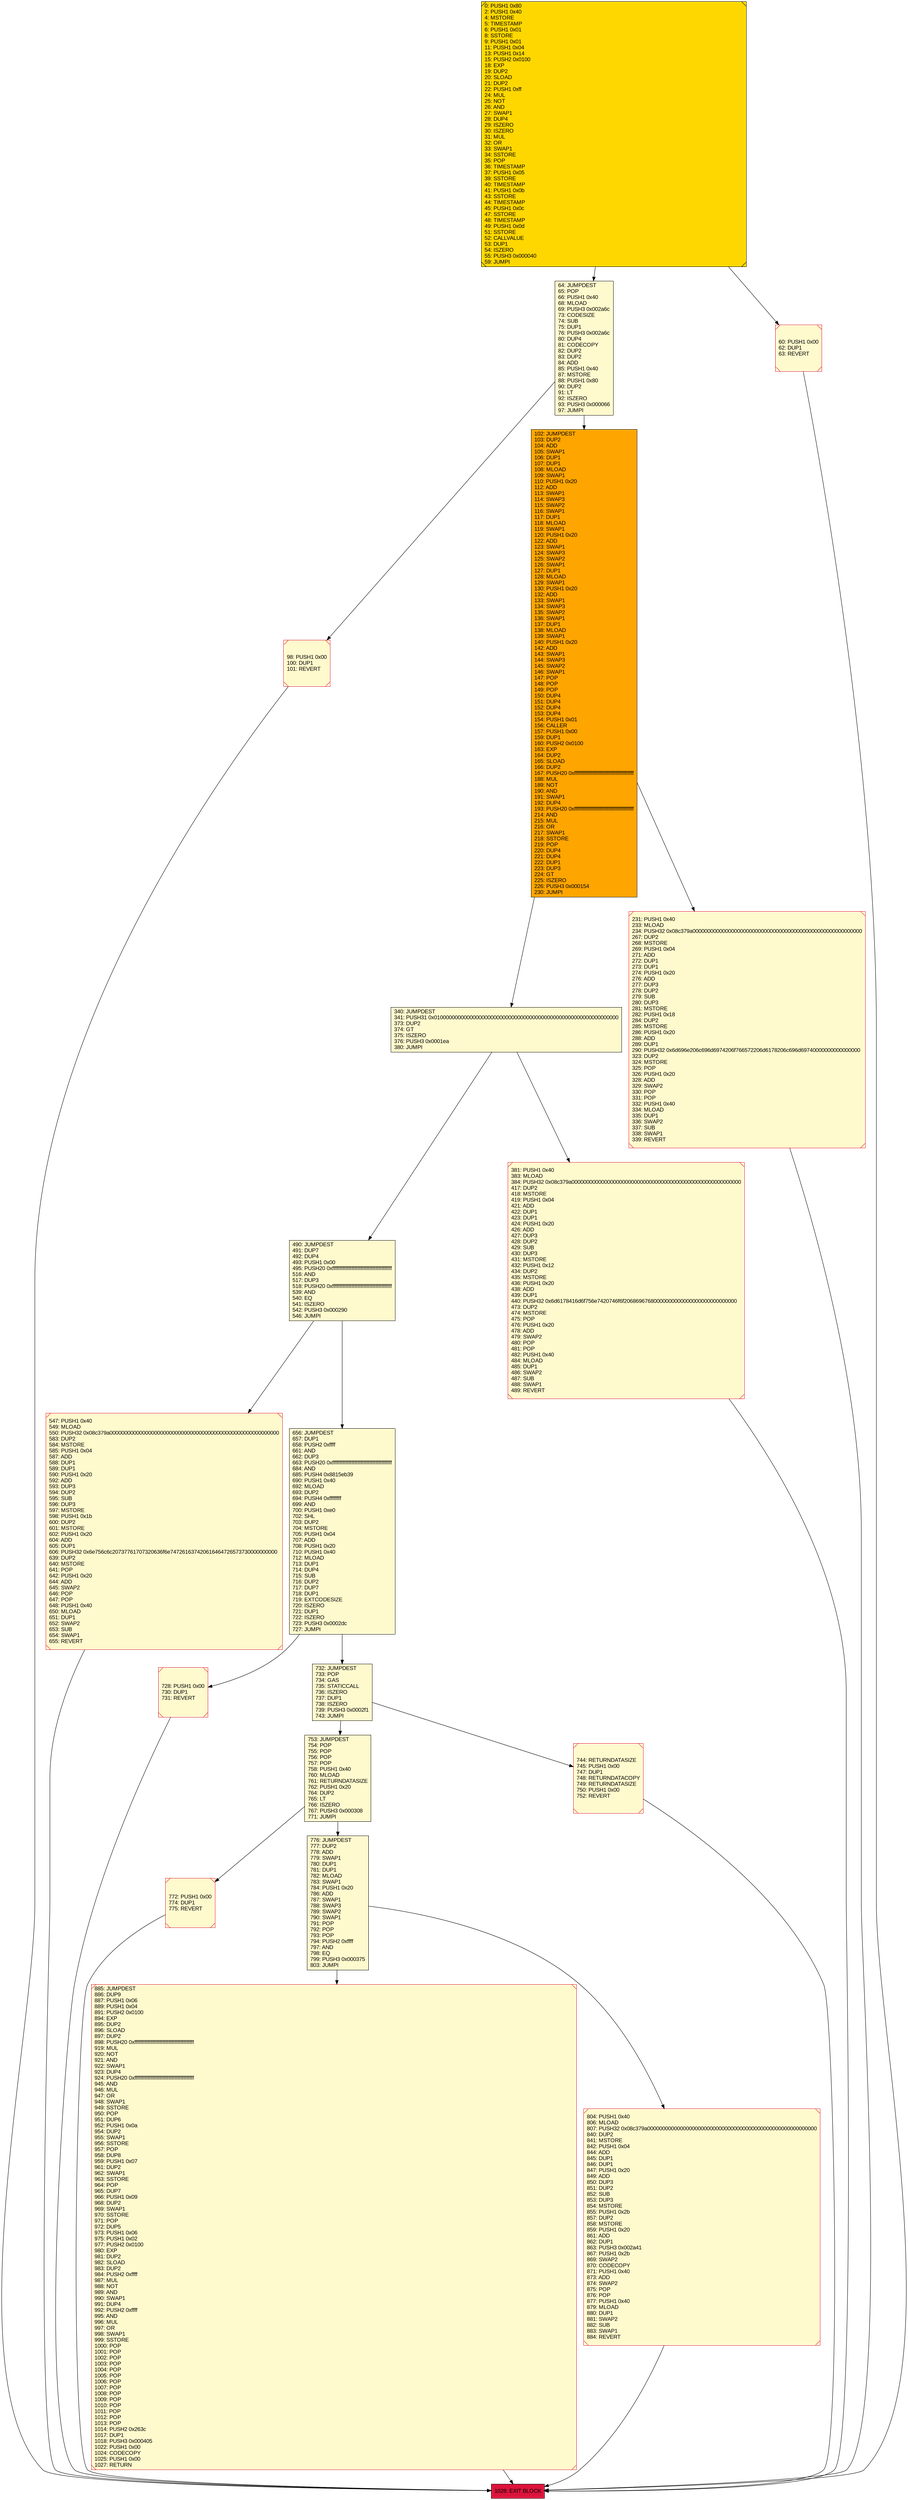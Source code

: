 digraph G {
bgcolor=transparent rankdir=UD;
node [shape=box style=filled color=black fillcolor=white fontname=arial fontcolor=black];
64 [label="64: JUMPDEST\l65: POP\l66: PUSH1 0x40\l68: MLOAD\l69: PUSH3 0x002a6c\l73: CODESIZE\l74: SUB\l75: DUP1\l76: PUSH3 0x002a6c\l80: DUP4\l81: CODECOPY\l82: DUP2\l83: DUP2\l84: ADD\l85: PUSH1 0x40\l87: MSTORE\l88: PUSH1 0x80\l90: DUP2\l91: LT\l92: ISZERO\l93: PUSH3 0x000066\l97: JUMPI\l" fillcolor=lemonchiffon ];
98 [label="98: PUSH1 0x00\l100: DUP1\l101: REVERT\l" fillcolor=lemonchiffon shape=Msquare color=crimson ];
753 [label="753: JUMPDEST\l754: POP\l755: POP\l756: POP\l757: POP\l758: PUSH1 0x40\l760: MLOAD\l761: RETURNDATASIZE\l762: PUSH1 0x20\l764: DUP2\l765: LT\l766: ISZERO\l767: PUSH3 0x000308\l771: JUMPI\l" fillcolor=lemonchiffon ];
1028 [label="1028: EXIT BLOCK\l" fillcolor=crimson ];
772 [label="772: PUSH1 0x00\l774: DUP1\l775: REVERT\l" fillcolor=lemonchiffon shape=Msquare color=crimson ];
340 [label="340: JUMPDEST\l341: PUSH31 0x01000000000000000000000000000000000000000000000000000000000000\l373: DUP2\l374: GT\l375: ISZERO\l376: PUSH3 0x0001ea\l380: JUMPI\l" fillcolor=lemonchiffon ];
776 [label="776: JUMPDEST\l777: DUP2\l778: ADD\l779: SWAP1\l780: DUP1\l781: DUP1\l782: MLOAD\l783: SWAP1\l784: PUSH1 0x20\l786: ADD\l787: SWAP1\l788: SWAP3\l789: SWAP2\l790: SWAP1\l791: POP\l792: POP\l793: POP\l794: PUSH2 0xffff\l797: AND\l798: EQ\l799: PUSH3 0x000375\l803: JUMPI\l" fillcolor=lemonchiffon ];
102 [label="102: JUMPDEST\l103: DUP2\l104: ADD\l105: SWAP1\l106: DUP1\l107: DUP1\l108: MLOAD\l109: SWAP1\l110: PUSH1 0x20\l112: ADD\l113: SWAP1\l114: SWAP3\l115: SWAP2\l116: SWAP1\l117: DUP1\l118: MLOAD\l119: SWAP1\l120: PUSH1 0x20\l122: ADD\l123: SWAP1\l124: SWAP3\l125: SWAP2\l126: SWAP1\l127: DUP1\l128: MLOAD\l129: SWAP1\l130: PUSH1 0x20\l132: ADD\l133: SWAP1\l134: SWAP3\l135: SWAP2\l136: SWAP1\l137: DUP1\l138: MLOAD\l139: SWAP1\l140: PUSH1 0x20\l142: ADD\l143: SWAP1\l144: SWAP3\l145: SWAP2\l146: SWAP1\l147: POP\l148: POP\l149: POP\l150: DUP4\l151: DUP4\l152: DUP4\l153: DUP4\l154: PUSH1 0x01\l156: CALLER\l157: PUSH1 0x00\l159: DUP1\l160: PUSH2 0x0100\l163: EXP\l164: DUP2\l165: SLOAD\l166: DUP2\l167: PUSH20 0xffffffffffffffffffffffffffffffffffffffff\l188: MUL\l189: NOT\l190: AND\l191: SWAP1\l192: DUP4\l193: PUSH20 0xffffffffffffffffffffffffffffffffffffffff\l214: AND\l215: MUL\l216: OR\l217: SWAP1\l218: SSTORE\l219: POP\l220: DUP4\l221: DUP4\l222: DUP1\l223: DUP3\l224: GT\l225: ISZERO\l226: PUSH3 0x000154\l230: JUMPI\l" fillcolor=orange ];
885 [label="885: JUMPDEST\l886: DUP9\l887: PUSH1 0x06\l889: PUSH1 0x04\l891: PUSH2 0x0100\l894: EXP\l895: DUP2\l896: SLOAD\l897: DUP2\l898: PUSH20 0xffffffffffffffffffffffffffffffffffffffff\l919: MUL\l920: NOT\l921: AND\l922: SWAP1\l923: DUP4\l924: PUSH20 0xffffffffffffffffffffffffffffffffffffffff\l945: AND\l946: MUL\l947: OR\l948: SWAP1\l949: SSTORE\l950: POP\l951: DUP6\l952: PUSH1 0x0a\l954: DUP2\l955: SWAP1\l956: SSTORE\l957: POP\l958: DUP8\l959: PUSH1 0x07\l961: DUP2\l962: SWAP1\l963: SSTORE\l964: POP\l965: DUP7\l966: PUSH1 0x09\l968: DUP2\l969: SWAP1\l970: SSTORE\l971: POP\l972: DUP5\l973: PUSH1 0x06\l975: PUSH1 0x02\l977: PUSH2 0x0100\l980: EXP\l981: DUP2\l982: SLOAD\l983: DUP2\l984: PUSH2 0xffff\l987: MUL\l988: NOT\l989: AND\l990: SWAP1\l991: DUP4\l992: PUSH2 0xffff\l995: AND\l996: MUL\l997: OR\l998: SWAP1\l999: SSTORE\l1000: POP\l1001: POP\l1002: POP\l1003: POP\l1004: POP\l1005: POP\l1006: POP\l1007: POP\l1008: POP\l1009: POP\l1010: POP\l1011: POP\l1012: POP\l1013: POP\l1014: PUSH2 0x263c\l1017: DUP1\l1018: PUSH3 0x000405\l1022: PUSH1 0x00\l1024: CODECOPY\l1025: PUSH1 0x00\l1027: RETURN\l" fillcolor=lemonchiffon shape=Msquare color=crimson ];
490 [label="490: JUMPDEST\l491: DUP7\l492: DUP4\l493: PUSH1 0x00\l495: PUSH20 0xffffffffffffffffffffffffffffffffffffffff\l516: AND\l517: DUP3\l518: PUSH20 0xffffffffffffffffffffffffffffffffffffffff\l539: AND\l540: EQ\l541: ISZERO\l542: PUSH3 0x000290\l546: JUMPI\l" fillcolor=lemonchiffon ];
547 [label="547: PUSH1 0x40\l549: MLOAD\l550: PUSH32 0x08c379a000000000000000000000000000000000000000000000000000000000\l583: DUP2\l584: MSTORE\l585: PUSH1 0x04\l587: ADD\l588: DUP1\l589: DUP1\l590: PUSH1 0x20\l592: ADD\l593: DUP3\l594: DUP2\l595: SUB\l596: DUP3\l597: MSTORE\l598: PUSH1 0x1b\l600: DUP2\l601: MSTORE\l602: PUSH1 0x20\l604: ADD\l605: DUP1\l606: PUSH32 0x6e756c6c20737761707320636f6e747261637420616464726573730000000000\l639: DUP2\l640: MSTORE\l641: POP\l642: PUSH1 0x20\l644: ADD\l645: SWAP2\l646: POP\l647: POP\l648: PUSH1 0x40\l650: MLOAD\l651: DUP1\l652: SWAP2\l653: SUB\l654: SWAP1\l655: REVERT\l" fillcolor=lemonchiffon shape=Msquare color=crimson ];
744 [label="744: RETURNDATASIZE\l745: PUSH1 0x00\l747: DUP1\l748: RETURNDATACOPY\l749: RETURNDATASIZE\l750: PUSH1 0x00\l752: REVERT\l" fillcolor=lemonchiffon shape=Msquare color=crimson ];
231 [label="231: PUSH1 0x40\l233: MLOAD\l234: PUSH32 0x08c379a000000000000000000000000000000000000000000000000000000000\l267: DUP2\l268: MSTORE\l269: PUSH1 0x04\l271: ADD\l272: DUP1\l273: DUP1\l274: PUSH1 0x20\l276: ADD\l277: DUP3\l278: DUP2\l279: SUB\l280: DUP3\l281: MSTORE\l282: PUSH1 0x18\l284: DUP2\l285: MSTORE\l286: PUSH1 0x20\l288: ADD\l289: DUP1\l290: PUSH32 0x6d696e206c696d6974206f766572206d6178206c696d69740000000000000000\l323: DUP2\l324: MSTORE\l325: POP\l326: PUSH1 0x20\l328: ADD\l329: SWAP2\l330: POP\l331: POP\l332: PUSH1 0x40\l334: MLOAD\l335: DUP1\l336: SWAP2\l337: SUB\l338: SWAP1\l339: REVERT\l" fillcolor=lemonchiffon shape=Msquare color=crimson ];
728 [label="728: PUSH1 0x00\l730: DUP1\l731: REVERT\l" fillcolor=lemonchiffon shape=Msquare color=crimson ];
0 [label="0: PUSH1 0x80\l2: PUSH1 0x40\l4: MSTORE\l5: TIMESTAMP\l6: PUSH1 0x01\l8: SSTORE\l9: PUSH1 0x01\l11: PUSH1 0x04\l13: PUSH1 0x14\l15: PUSH2 0x0100\l18: EXP\l19: DUP2\l20: SLOAD\l21: DUP2\l22: PUSH1 0xff\l24: MUL\l25: NOT\l26: AND\l27: SWAP1\l28: DUP4\l29: ISZERO\l30: ISZERO\l31: MUL\l32: OR\l33: SWAP1\l34: SSTORE\l35: POP\l36: TIMESTAMP\l37: PUSH1 0x05\l39: SSTORE\l40: TIMESTAMP\l41: PUSH1 0x0b\l43: SSTORE\l44: TIMESTAMP\l45: PUSH1 0x0c\l47: SSTORE\l48: TIMESTAMP\l49: PUSH1 0x0d\l51: SSTORE\l52: CALLVALUE\l53: DUP1\l54: ISZERO\l55: PUSH3 0x000040\l59: JUMPI\l" fillcolor=lemonchiffon shape=Msquare fillcolor=gold ];
60 [label="60: PUSH1 0x00\l62: DUP1\l63: REVERT\l" fillcolor=lemonchiffon shape=Msquare color=crimson ];
656 [label="656: JUMPDEST\l657: DUP1\l658: PUSH2 0xffff\l661: AND\l662: DUP3\l663: PUSH20 0xffffffffffffffffffffffffffffffffffffffff\l684: AND\l685: PUSH4 0x8815eb39\l690: PUSH1 0x40\l692: MLOAD\l693: DUP2\l694: PUSH4 0xffffffff\l699: AND\l700: PUSH1 0xe0\l702: SHL\l703: DUP2\l704: MSTORE\l705: PUSH1 0x04\l707: ADD\l708: PUSH1 0x20\l710: PUSH1 0x40\l712: MLOAD\l713: DUP1\l714: DUP4\l715: SUB\l716: DUP2\l717: DUP7\l718: DUP1\l719: EXTCODESIZE\l720: ISZERO\l721: DUP1\l722: ISZERO\l723: PUSH3 0x0002dc\l727: JUMPI\l" fillcolor=lemonchiffon ];
381 [label="381: PUSH1 0x40\l383: MLOAD\l384: PUSH32 0x08c379a000000000000000000000000000000000000000000000000000000000\l417: DUP2\l418: MSTORE\l419: PUSH1 0x04\l421: ADD\l422: DUP1\l423: DUP1\l424: PUSH1 0x20\l426: ADD\l427: DUP3\l428: DUP2\l429: SUB\l430: DUP3\l431: MSTORE\l432: PUSH1 0x12\l434: DUP2\l435: MSTORE\l436: PUSH1 0x20\l438: ADD\l439: DUP1\l440: PUSH32 0x6d6178416d6f756e7420746f6f20686967680000000000000000000000000000\l473: DUP2\l474: MSTORE\l475: POP\l476: PUSH1 0x20\l478: ADD\l479: SWAP2\l480: POP\l481: POP\l482: PUSH1 0x40\l484: MLOAD\l485: DUP1\l486: SWAP2\l487: SUB\l488: SWAP1\l489: REVERT\l" fillcolor=lemonchiffon shape=Msquare color=crimson ];
732 [label="732: JUMPDEST\l733: POP\l734: GAS\l735: STATICCALL\l736: ISZERO\l737: DUP1\l738: ISZERO\l739: PUSH3 0x0002f1\l743: JUMPI\l" fillcolor=lemonchiffon ];
804 [label="804: PUSH1 0x40\l806: MLOAD\l807: PUSH32 0x08c379a000000000000000000000000000000000000000000000000000000000\l840: DUP2\l841: MSTORE\l842: PUSH1 0x04\l844: ADD\l845: DUP1\l846: DUP1\l847: PUSH1 0x20\l849: ADD\l850: DUP3\l851: DUP2\l852: SUB\l853: DUP3\l854: MSTORE\l855: PUSH1 0x2b\l857: DUP2\l858: MSTORE\l859: PUSH1 0x20\l861: ADD\l862: DUP1\l863: PUSH3 0x002a41\l867: PUSH1 0x2b\l869: SWAP2\l870: CODECOPY\l871: PUSH1 0x40\l873: ADD\l874: SWAP2\l875: POP\l876: POP\l877: PUSH1 0x40\l879: MLOAD\l880: DUP1\l881: SWAP2\l882: SUB\l883: SWAP1\l884: REVERT\l" fillcolor=lemonchiffon shape=Msquare color=crimson ];
0 -> 60;
490 -> 547;
656 -> 728;
776 -> 885;
753 -> 772;
98 -> 1028;
753 -> 776;
102 -> 340;
231 -> 1028;
340 -> 490;
547 -> 1028;
776 -> 804;
340 -> 381;
60 -> 1028;
381 -> 1028;
102 -> 231;
772 -> 1028;
64 -> 98;
656 -> 732;
885 -> 1028;
64 -> 102;
732 -> 744;
490 -> 656;
744 -> 1028;
804 -> 1028;
0 -> 64;
732 -> 753;
728 -> 1028;
}